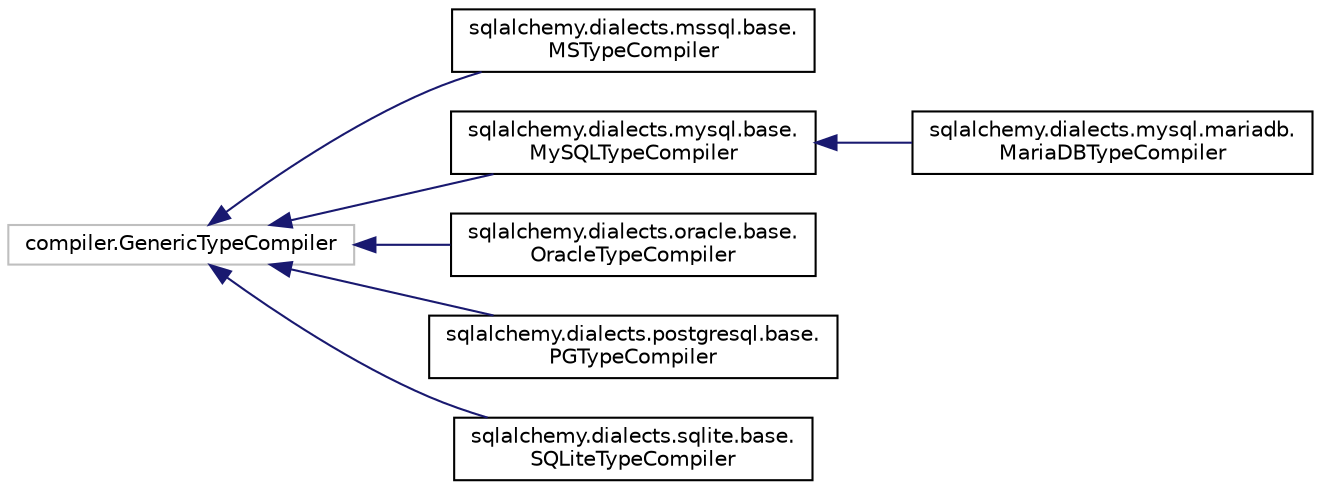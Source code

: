 digraph "Graphical Class Hierarchy"
{
 // LATEX_PDF_SIZE
  edge [fontname="Helvetica",fontsize="10",labelfontname="Helvetica",labelfontsize="10"];
  node [fontname="Helvetica",fontsize="10",shape=record];
  rankdir="LR";
  Node6424 [label="compiler.GenericTypeCompiler",height=0.2,width=0.4,color="grey75", fillcolor="white", style="filled",tooltip=" "];
  Node6424 -> Node0 [dir="back",color="midnightblue",fontsize="10",style="solid",fontname="Helvetica"];
  Node0 [label="sqlalchemy.dialects.mssql.base.\lMSTypeCompiler",height=0.2,width=0.4,color="black", fillcolor="white", style="filled",URL="$classsqlalchemy_1_1dialects_1_1mssql_1_1base_1_1MSTypeCompiler.html",tooltip=" "];
  Node6424 -> Node6426 [dir="back",color="midnightblue",fontsize="10",style="solid",fontname="Helvetica"];
  Node6426 [label="sqlalchemy.dialects.mysql.base.\lMySQLTypeCompiler",height=0.2,width=0.4,color="black", fillcolor="white", style="filled",URL="$classsqlalchemy_1_1dialects_1_1mysql_1_1base_1_1MySQLTypeCompiler.html",tooltip=" "];
  Node6426 -> Node6427 [dir="back",color="midnightblue",fontsize="10",style="solid",fontname="Helvetica"];
  Node6427 [label="sqlalchemy.dialects.mysql.mariadb.\lMariaDBTypeCompiler",height=0.2,width=0.4,color="black", fillcolor="white", style="filled",URL="$classsqlalchemy_1_1dialects_1_1mysql_1_1mariadb_1_1MariaDBTypeCompiler.html",tooltip=" "];
  Node6424 -> Node6428 [dir="back",color="midnightblue",fontsize="10",style="solid",fontname="Helvetica"];
  Node6428 [label="sqlalchemy.dialects.oracle.base.\lOracleTypeCompiler",height=0.2,width=0.4,color="black", fillcolor="white", style="filled",URL="$classsqlalchemy_1_1dialects_1_1oracle_1_1base_1_1OracleTypeCompiler.html",tooltip=" "];
  Node6424 -> Node6429 [dir="back",color="midnightblue",fontsize="10",style="solid",fontname="Helvetica"];
  Node6429 [label="sqlalchemy.dialects.postgresql.base.\lPGTypeCompiler",height=0.2,width=0.4,color="black", fillcolor="white", style="filled",URL="$classsqlalchemy_1_1dialects_1_1postgresql_1_1base_1_1PGTypeCompiler.html",tooltip=" "];
  Node6424 -> Node6430 [dir="back",color="midnightblue",fontsize="10",style="solid",fontname="Helvetica"];
  Node6430 [label="sqlalchemy.dialects.sqlite.base.\lSQLiteTypeCompiler",height=0.2,width=0.4,color="black", fillcolor="white", style="filled",URL="$classsqlalchemy_1_1dialects_1_1sqlite_1_1base_1_1SQLiteTypeCompiler.html",tooltip=" "];
}

